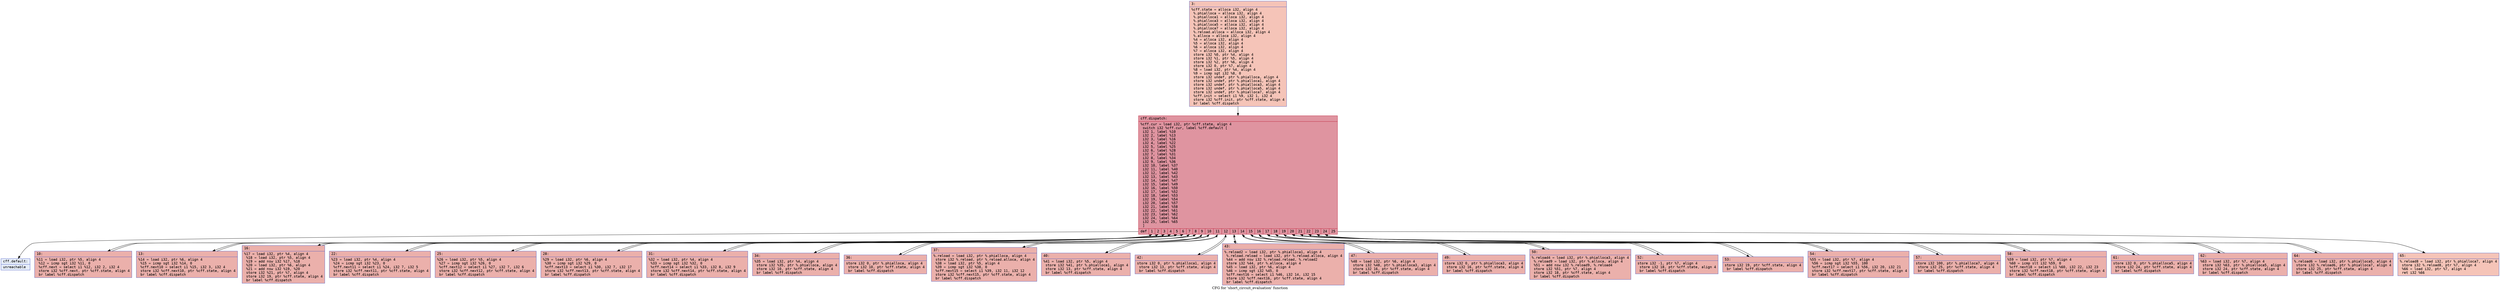 digraph "CFG for 'short_circuit_evaluation' function" {
	label="CFG for 'short_circuit_evaluation' function";

	Node0x5edd3ea6e690 [shape=record,color="#3d50c3ff", style=filled, fillcolor="#e97a5f70" fontname="Courier",label="{3:\l|  %cff.state = alloca i32, align 4\l  %.phialloca = alloca i32, align 4\l  %.phialloca1 = alloca i32, align 4\l  %.phialloca3 = alloca i32, align 4\l  %.phialloca5 = alloca i32, align 4\l  %.phialloca7 = alloca i32, align 4\l  %.reload.alloca = alloca i32, align 4\l  %.alloca = alloca i32, align 4\l  %4 = alloca i32, align 4\l  %5 = alloca i32, align 4\l  %6 = alloca i32, align 4\l  %7 = alloca i32, align 4\l  store i32 %0, ptr %4, align 4\l  store i32 %1, ptr %5, align 4\l  store i32 %2, ptr %6, align 4\l  store i32 0, ptr %7, align 4\l  %8 = load i32, ptr %4, align 4\l  %9 = icmp sgt i32 %8, 0\l  store i32 undef, ptr %.phialloca, align 4\l  store i32 undef, ptr %.phialloca1, align 4\l  store i32 undef, ptr %.phialloca3, align 4\l  store i32 undef, ptr %.phialloca5, align 4\l  store i32 undef, ptr %.phialloca7, align 4\l  %cff.init = select i1 %9, i32 1, i32 4\l  store i32 %cff.init, ptr %cff.state, align 4\l  br label %cff.dispatch\l}"];
	Node0x5edd3ea6e690 -> Node0x5edd3ea722f0;
	Node0x5edd3ea6eea0 [shape=record,color="#3d50c3ff", style=filled, fillcolor="#d24b4070" fontname="Courier",label="{10:\l|  %11 = load i32, ptr %5, align 4\l  %12 = icmp sgt i32 %11, 0\l  %cff.next = select i1 %12, i32 2, i32 4\l  store i32 %cff.next, ptr %cff.state, align 4\l  br label %cff.dispatch\l}"];
	Node0x5edd3ea6eea0 -> Node0x5edd3ea722f0;
	Node0x5edd3ea6f160 [shape=record,color="#3d50c3ff", style=filled, fillcolor="#d24b4070" fontname="Courier",label="{13:\l|  %14 = load i32, ptr %6, align 4\l  %15 = icmp sgt i32 %14, 0\l  %cff.next10 = select i1 %15, i32 3, i32 4\l  store i32 %cff.next10, ptr %cff.state, align 4\l  br label %cff.dispatch\l}"];
	Node0x5edd3ea6f160 -> Node0x5edd3ea722f0;
	Node0x5edd3ea6f380 [shape=record,color="#3d50c3ff", style=filled, fillcolor="#d24b4070" fontname="Courier",label="{16:\l|  %17 = load i32, ptr %4, align 4\l  %18 = load i32, ptr %5, align 4\l  %19 = add nsw i32 %17, %18\l  %20 = load i32, ptr %6, align 4\l  %21 = add nsw i32 %19, %20\l  store i32 %21, ptr %7, align 4\l  store i32 19, ptr %cff.state, align 4\l  br label %cff.dispatch\l}"];
	Node0x5edd3ea6f380 -> Node0x5edd3ea722f0;
	Node0x5edd3ea6ef00 [shape=record,color="#3d50c3ff", style=filled, fillcolor="#d24b4070" fontname="Courier",label="{22:\l|  %23 = load i32, ptr %4, align 4\l  %24 = icmp sgt i32 %23, 0\l  %cff.next11 = select i1 %24, i32 7, i32 5\l  store i32 %cff.next11, ptr %cff.state, align 4\l  br label %cff.dispatch\l}"];
	Node0x5edd3ea6ef00 -> Node0x5edd3ea722f0;
	Node0x5edd3ea6fa10 [shape=record,color="#3d50c3ff", style=filled, fillcolor="#d24b4070" fontname="Courier",label="{25:\l|  %26 = load i32, ptr %5, align 4\l  %27 = icmp sgt i32 %26, 0\l  %cff.next12 = select i1 %27, i32 7, i32 6\l  store i32 %cff.next12, ptr %cff.state, align 4\l  br label %cff.dispatch\l}"];
	Node0x5edd3ea6fa10 -> Node0x5edd3ea722f0;
	Node0x5edd3ea6fc70 [shape=record,color="#3d50c3ff", style=filled, fillcolor="#d24b4070" fontname="Courier",label="{28:\l|  %29 = load i32, ptr %6, align 4\l  %30 = icmp sgt i32 %29, 0\l  %cff.next13 = select i1 %30, i32 7, i32 17\l  store i32 %cff.next13, ptr %cff.state, align 4\l  br label %cff.dispatch\l}"];
	Node0x5edd3ea6fc70 -> Node0x5edd3ea722f0;
	Node0x5edd3ea6f9b0 [shape=record,color="#3d50c3ff", style=filled, fillcolor="#d24b4070" fontname="Courier",label="{31:\l|  %32 = load i32, ptr %4, align 4\l  %33 = icmp sgt i32 %32, 0\l  %cff.next14 = select i1 %33, i32 8, i32 9\l  store i32 %cff.next14, ptr %cff.state, align 4\l  br label %cff.dispatch\l}"];
	Node0x5edd3ea6f9b0 -> Node0x5edd3ea722f0;
	Node0x5edd3ea700b0 [shape=record,color="#3d50c3ff", style=filled, fillcolor="#d24b4070" fontname="Courier",label="{34:\l|  %35 = load i32, ptr %4, align 4\l  store i32 %35, ptr %.phialloca, align 4\l  store i32 10, ptr %cff.state, align 4\l  br label %cff.dispatch\l}"];
	Node0x5edd3ea700b0 -> Node0x5edd3ea722f0;
	Node0x5edd3ea70110 [shape=record,color="#3d50c3ff", style=filled, fillcolor="#d24b4070" fontname="Courier",label="{36:\l|  store i32 0, ptr %.phialloca, align 4\l  store i32 10, ptr %cff.state, align 4\l  br label %cff.dispatch\l}"];
	Node0x5edd3ea70110 -> Node0x5edd3ea722f0;
	Node0x5edd3ea702e0 [shape=record,color="#3d50c3ff", style=filled, fillcolor="#d24b4070" fontname="Courier",label="{37:\l|  %.reload = load i32, ptr %.phialloca, align 4\l  store i32 %.reload, ptr %.reload.alloca, align 4\l  %38 = load i32, ptr %5, align 4\l  %39 = icmp sgt i32 %38, 0\l  %cff.next15 = select i1 %39, i32 11, i32 12\l  store i32 %cff.next15, ptr %cff.state, align 4\l  br label %cff.dispatch\l}"];
	Node0x5edd3ea702e0 -> Node0x5edd3ea722f0;
	Node0x5edd3ea705f0 [shape=record,color="#3d50c3ff", style=filled, fillcolor="#d24b4070" fontname="Courier",label="{40:\l|  %41 = load i32, ptr %5, align 4\l  store i32 %41, ptr %.phialloca1, align 4\l  store i32 13, ptr %cff.state, align 4\l  br label %cff.dispatch\l}"];
	Node0x5edd3ea705f0 -> Node0x5edd3ea722f0;
	Node0x5edd3ea70650 [shape=record,color="#3d50c3ff", style=filled, fillcolor="#d24b4070" fontname="Courier",label="{42:\l|  store i32 0, ptr %.phialloca1, align 4\l  store i32 13, ptr %cff.state, align 4\l  br label %cff.dispatch\l}"];
	Node0x5edd3ea70650 -> Node0x5edd3ea722f0;
	Node0x5edd3ea707e0 [shape=record,color="#3d50c3ff", style=filled, fillcolor="#d24b4070" fontname="Courier",label="{43:\l|  %.reload2 = load i32, ptr %.phialloca1, align 4\l  %.reload.reload = load i32, ptr %.reload.alloca, align 4\l  %44 = add nsw i32 %.reload.reload, %.reload2\l  store i32 %44, ptr %.alloca, align 4\l  %45 = load i32, ptr %6, align 4\l  %46 = icmp sgt i32 %45, 0\l  %cff.next16 = select i1 %46, i32 14, i32 15\l  store i32 %cff.next16, ptr %cff.state, align 4\l  br label %cff.dispatch\l}"];
	Node0x5edd3ea707e0 -> Node0x5edd3ea722f0;
	Node0x5edd3ea71390 [shape=record,color="#3d50c3ff", style=filled, fillcolor="#d24b4070" fontname="Courier",label="{47:\l|  %48 = load i32, ptr %6, align 4\l  store i32 %48, ptr %.phialloca3, align 4\l  store i32 16, ptr %cff.state, align 4\l  br label %cff.dispatch\l}"];
	Node0x5edd3ea71390 -> Node0x5edd3ea722f0;
	Node0x5edd3ea713f0 [shape=record,color="#3d50c3ff", style=filled, fillcolor="#d24b4070" fontname="Courier",label="{49:\l|  store i32 0, ptr %.phialloca3, align 4\l  store i32 16, ptr %cff.state, align 4\l  br label %cff.dispatch\l}"];
	Node0x5edd3ea713f0 -> Node0x5edd3ea722f0;
	Node0x5edd3ea71580 [shape=record,color="#3d50c3ff", style=filled, fillcolor="#d24b4070" fontname="Courier",label="{50:\l|  %.reload4 = load i32, ptr %.phialloca3, align 4\l  %.reload9 = load i32, ptr %.alloca, align 4\l  %51 = add nsw i32 %.reload9, %.reload4\l  store i32 %51, ptr %7, align 4\l  store i32 18, ptr %cff.state, align 4\l  br label %cff.dispatch\l}"];
	Node0x5edd3ea71580 -> Node0x5edd3ea722f0;
	Node0x5edd3ea6fe90 [shape=record,color="#3d50c3ff", style=filled, fillcolor="#d24b4070" fontname="Courier",label="{52:\l|  store i32 -1, ptr %7, align 4\l  store i32 18, ptr %cff.state, align 4\l  br label %cff.dispatch\l}"];
	Node0x5edd3ea6fe90 -> Node0x5edd3ea722f0;
	Node0x5edd3ea718b0 [shape=record,color="#3d50c3ff", style=filled, fillcolor="#d24b4070" fontname="Courier",label="{53:\l|  store i32 19, ptr %cff.state, align 4\l  br label %cff.dispatch\l}"];
	Node0x5edd3ea718b0 -> Node0x5edd3ea722f0;
	Node0x5edd3ea6f7d0 [shape=record,color="#3d50c3ff", style=filled, fillcolor="#d24b4070" fontname="Courier",label="{54:\l|  %55 = load i32, ptr %7, align 4\l  %56 = icmp sgt i32 %55, 100\l  %cff.next17 = select i1 %56, i32 20, i32 21\l  store i32 %cff.next17, ptr %cff.state, align 4\l  br label %cff.dispatch\l}"];
	Node0x5edd3ea6f7d0 -> Node0x5edd3ea722f0;
	Node0x5edd3ea71c10 [shape=record,color="#3d50c3ff", style=filled, fillcolor="#d24b4070" fontname="Courier",label="{57:\l|  store i32 100, ptr %.phialloca7, align 4\l  store i32 25, ptr %cff.state, align 4\l  br label %cff.dispatch\l}"];
	Node0x5edd3ea71c10 -> Node0x5edd3ea722f0;
	Node0x5edd3ea71c70 [shape=record,color="#3d50c3ff", style=filled, fillcolor="#d24b4070" fontname="Courier",label="{58:\l|  %59 = load i32, ptr %7, align 4\l  %60 = icmp slt i32 %59, 0\l  %cff.next18 = select i1 %60, i32 22, i32 23\l  store i32 %cff.next18, ptr %cff.state, align 4\l  br label %cff.dispatch\l}"];
	Node0x5edd3ea71c70 -> Node0x5edd3ea722f0;
	Node0x5edd3ea71f60 [shape=record,color="#3d50c3ff", style=filled, fillcolor="#d24b4070" fontname="Courier",label="{61:\l|  store i32 0, ptr %.phialloca5, align 4\l  store i32 24, ptr %cff.state, align 4\l  br label %cff.dispatch\l}"];
	Node0x5edd3ea71f60 -> Node0x5edd3ea722f0;
	Node0x5edd3ea71fc0 [shape=record,color="#3d50c3ff", style=filled, fillcolor="#d24b4070" fontname="Courier",label="{62:\l|  %63 = load i32, ptr %7, align 4\l  store i32 %63, ptr %.phialloca5, align 4\l  store i32 24, ptr %cff.state, align 4\l  br label %cff.dispatch\l}"];
	Node0x5edd3ea71fc0 -> Node0x5edd3ea722f0;
	Node0x5edd3ea720d0 [shape=record,color="#3d50c3ff", style=filled, fillcolor="#d24b4070" fontname="Courier",label="{64:\l|  %.reload6 = load i32, ptr %.phialloca5, align 4\l  store i32 %.reload6, ptr %.phialloca7, align 4\l  store i32 25, ptr %cff.state, align 4\l  br label %cff.dispatch\l}"];
	Node0x5edd3ea720d0 -> Node0x5edd3ea722f0;
	Node0x5edd3ea71d80 [shape=record,color="#3d50c3ff", style=filled, fillcolor="#e97a5f70" fontname="Courier",label="{65:\l|  %.reload8 = load i32, ptr %.phialloca7, align 4\l  store i32 %.reload8, ptr %7, align 4\l  %66 = load i32, ptr %7, align 4\l  ret i32 %66\l}"];
	Node0x5edd3ea722f0 [shape=record,color="#b70d28ff", style=filled, fillcolor="#b70d2870" fontname="Courier",label="{cff.dispatch:\l|  %cff.cur = load i32, ptr %cff.state, align 4\l  switch i32 %cff.cur, label %cff.default [\l    i32 1, label %10\l    i32 2, label %13\l    i32 3, label %16\l    i32 4, label %22\l    i32 5, label %25\l    i32 6, label %28\l    i32 7, label %31\l    i32 8, label %34\l    i32 9, label %36\l    i32 10, label %37\l    i32 11, label %40\l    i32 12, label %42\l    i32 13, label %43\l    i32 14, label %47\l    i32 15, label %49\l    i32 16, label %50\l    i32 17, label %52\l    i32 18, label %53\l    i32 19, label %54\l    i32 20, label %57\l    i32 21, label %58\l    i32 22, label %61\l    i32 23, label %62\l    i32 24, label %64\l    i32 25, label %65\l  ]\l|{<s0>def|<s1>1|<s2>2|<s3>3|<s4>4|<s5>5|<s6>6|<s7>7|<s8>8|<s9>9|<s10>10|<s11>11|<s12>12|<s13>13|<s14>14|<s15>15|<s16>16|<s17>17|<s18>18|<s19>19|<s20>20|<s21>21|<s22>22|<s23>23|<s24>24|<s25>25}}"];
	Node0x5edd3ea722f0:s0 -> Node0x5edd3ea716c0;
	Node0x5edd3ea722f0:s1 -> Node0x5edd3ea6eea0;
	Node0x5edd3ea722f0:s2 -> Node0x5edd3ea6f160;
	Node0x5edd3ea722f0:s3 -> Node0x5edd3ea6f380;
	Node0x5edd3ea722f0:s4 -> Node0x5edd3ea6ef00;
	Node0x5edd3ea722f0:s5 -> Node0x5edd3ea6fa10;
	Node0x5edd3ea722f0:s6 -> Node0x5edd3ea6fc70;
	Node0x5edd3ea722f0:s7 -> Node0x5edd3ea6f9b0;
	Node0x5edd3ea722f0:s8 -> Node0x5edd3ea700b0;
	Node0x5edd3ea722f0:s9 -> Node0x5edd3ea70110;
	Node0x5edd3ea722f0:s10 -> Node0x5edd3ea702e0;
	Node0x5edd3ea722f0:s11 -> Node0x5edd3ea705f0;
	Node0x5edd3ea722f0:s12 -> Node0x5edd3ea70650;
	Node0x5edd3ea722f0:s13 -> Node0x5edd3ea707e0;
	Node0x5edd3ea722f0:s14 -> Node0x5edd3ea71390;
	Node0x5edd3ea722f0:s15 -> Node0x5edd3ea713f0;
	Node0x5edd3ea722f0:s16 -> Node0x5edd3ea71580;
	Node0x5edd3ea722f0:s17 -> Node0x5edd3ea6fe90;
	Node0x5edd3ea722f0:s18 -> Node0x5edd3ea718b0;
	Node0x5edd3ea722f0:s19 -> Node0x5edd3ea6f7d0;
	Node0x5edd3ea722f0:s20 -> Node0x5edd3ea71c10;
	Node0x5edd3ea722f0:s21 -> Node0x5edd3ea71c70;
	Node0x5edd3ea722f0:s22 -> Node0x5edd3ea71f60;
	Node0x5edd3ea722f0:s23 -> Node0x5edd3ea71fc0;
	Node0x5edd3ea722f0:s24 -> Node0x5edd3ea720d0;
	Node0x5edd3ea722f0:s25 -> Node0x5edd3ea71d80;
	Node0x5edd3ea716c0 [shape=record,color="#3d50c3ff", style=filled, fillcolor="#c7d7f070" fontname="Courier",label="{cff.default:\l|  unreachable\l}"];
}
